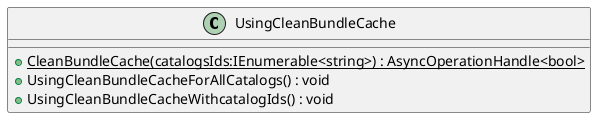 @startuml
class UsingCleanBundleCache {
    + {static} CleanBundleCache(catalogsIds:IEnumerable<string>) : AsyncOperationHandle<bool>
    + UsingCleanBundleCacheForAllCatalogs() : void
    + UsingCleanBundleCacheWithcatalogIds() : void
}
@enduml

